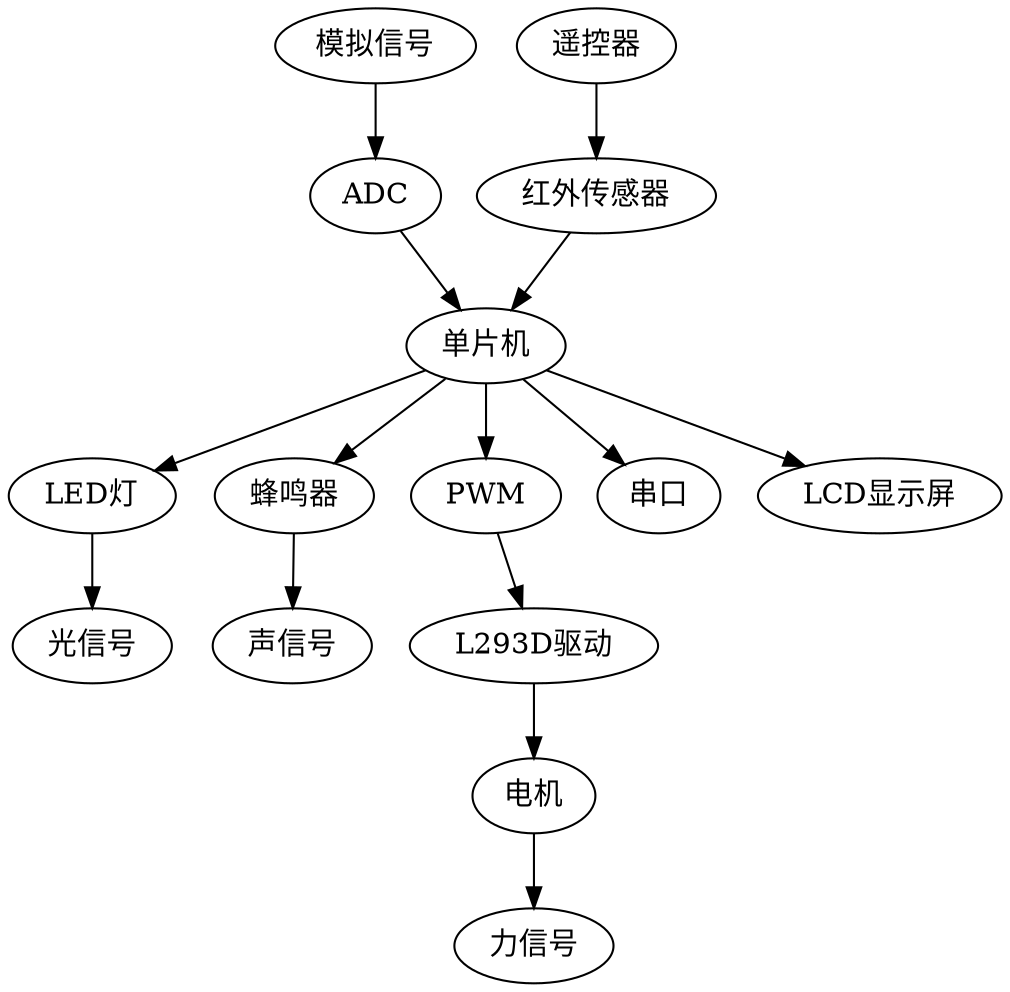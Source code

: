 digraph G{
	模拟信号 -> ADC -> 单片机
	单片机 -> LED灯 -> 光信号
	单片机 -> 蜂鸣器 -> 声信号
	单片机 -> PWM -> L293D驱动 -> 电机 -> 力信号
	单片机 -> 串口
	单片机 -> LCD显示屏
	遥控器 -> 红外传感器 -> 单片机
}
